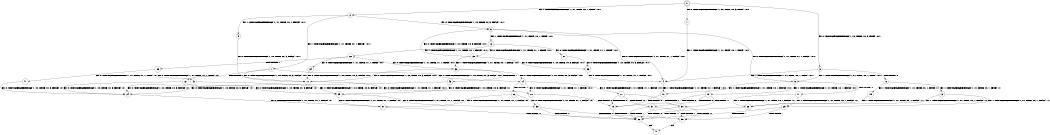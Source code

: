 digraph BCG {
size = "7, 10.5";
center = TRUE;
node [shape = circle];
0 [peripheries = 2];
0 -> 1 [label = "EX !0 !ATOMIC_EXCH_BRANCH (1, +0, TRUE, +0, 3, TRUE) !:0:1:"];
0 -> 2 [label = "EX !1 !ATOMIC_EXCH_BRANCH (1, +1, TRUE, +0, 1, TRUE) !:0:1:"];
0 -> 3 [label = "EX !0 !ATOMIC_EXCH_BRANCH (1, +0, TRUE, +0, 3, TRUE) !:0:1:"];
1 -> 4 [label = "EX !1 !ATOMIC_EXCH_BRANCH (1, +1, TRUE, +0, 1, TRUE) !:0:1:"];
2 -> 5 [label = "EX !1 !ATOMIC_EXCH_BRANCH (1, +1, TRUE, +0, 1, FALSE) !:0:1:"];
2 -> 6 [label = "EX !0 !ATOMIC_EXCH_BRANCH (1, +0, TRUE, +0, 3, FALSE) !:0:1:"];
2 -> 7 [label = "EX !1 !ATOMIC_EXCH_BRANCH (1, +1, TRUE, +0, 1, FALSE) !:0:1:"];
3 -> 4 [label = "EX !1 !ATOMIC_EXCH_BRANCH (1, +1, TRUE, +0, 1, TRUE) !:0:1:"];
3 -> 8 [label = "TERMINATE !0"];
3 -> 9 [label = "EX !1 !ATOMIC_EXCH_BRANCH (1, +1, TRUE, +0, 1, TRUE) !:0:1:"];
4 -> 10 [label = "EX !1 !ATOMIC_EXCH_BRANCH (1, +1, TRUE, +0, 1, FALSE) !:0:1:"];
5 -> 11 [label = "EX !0 !ATOMIC_EXCH_BRANCH (1, +0, TRUE, +0, 3, FALSE) !:0:1:"];
6 -> 4 [label = "EX !0 !ATOMIC_EXCH_BRANCH (1, +1, TRUE, +1, 1, FALSE) !:0:1:"];
6 -> 12 [label = "EX !1 !ATOMIC_EXCH_BRANCH (1, +1, TRUE, +0, 1, TRUE) !:0:1:"];
6 -> 9 [label = "EX !0 !ATOMIC_EXCH_BRANCH (1, +1, TRUE, +1, 1, FALSE) !:0:1:"];
7 -> 11 [label = "EX !0 !ATOMIC_EXCH_BRANCH (1, +0, TRUE, +0, 3, FALSE) !:0:1:"];
7 -> 13 [label = "TERMINATE !1"];
7 -> 14 [label = "EX !0 !ATOMIC_EXCH_BRANCH (1, +0, TRUE, +0, 3, FALSE) !:0:1:"];
8 -> 15 [label = "EX !1 !ATOMIC_EXCH_BRANCH (1, +1, TRUE, +0, 1, TRUE) !:1:"];
8 -> 16 [label = "EX !1 !ATOMIC_EXCH_BRANCH (1, +1, TRUE, +0, 1, TRUE) !:1:"];
9 -> 10 [label = "EX !1 !ATOMIC_EXCH_BRANCH (1, +1, TRUE, +0, 1, FALSE) !:0:1:"];
9 -> 17 [label = "TERMINATE !0"];
9 -> 18 [label = "EX !1 !ATOMIC_EXCH_BRANCH (1, +1, TRUE, +0, 1, FALSE) !:0:1:"];
10 -> 19 [label = "TERMINATE !0"];
11 -> 20 [label = "EX !0 !ATOMIC_EXCH_BRANCH (1, +1, TRUE, +1, 1, FALSE) !:0:1:"];
12 -> 21 [label = "EX !0 !ATOMIC_EXCH_BRANCH (1, +1, TRUE, +1, 1, TRUE) !:0:1:"];
12 -> 22 [label = "EX !1 !ATOMIC_EXCH_BRANCH (1, +1, TRUE, +0, 1, FALSE) !:0:1:"];
12 -> 23 [label = "EX !0 !ATOMIC_EXCH_BRANCH (1, +1, TRUE, +1, 1, TRUE) !:0:1:"];
13 -> 24 [label = "EX !0 !ATOMIC_EXCH_BRANCH (1, +0, TRUE, +0, 3, FALSE) !:0:"];
13 -> 25 [label = "EX !0 !ATOMIC_EXCH_BRANCH (1, +0, TRUE, +0, 3, FALSE) !:0:"];
14 -> 20 [label = "EX !0 !ATOMIC_EXCH_BRANCH (1, +1, TRUE, +1, 1, FALSE) !:0:1:"];
14 -> 26 [label = "TERMINATE !1"];
14 -> 27 [label = "EX !0 !ATOMIC_EXCH_BRANCH (1, +1, TRUE, +1, 1, FALSE) !:0:1:"];
15 -> 28 [label = "EX !1 !ATOMIC_EXCH_BRANCH (1, +1, TRUE, +0, 1, FALSE) !:1:"];
16 -> 28 [label = "EX !1 !ATOMIC_EXCH_BRANCH (1, +1, TRUE, +0, 1, FALSE) !:1:"];
16 -> 29 [label = "EX !1 !ATOMIC_EXCH_BRANCH (1, +1, TRUE, +0, 1, FALSE) !:1:"];
17 -> 28 [label = "EX !1 !ATOMIC_EXCH_BRANCH (1, +1, TRUE, +0, 1, FALSE) !:1:"];
17 -> 29 [label = "EX !1 !ATOMIC_EXCH_BRANCH (1, +1, TRUE, +0, 1, FALSE) !:1:"];
18 -> 19 [label = "TERMINATE !0"];
18 -> 30 [label = "TERMINATE !1"];
18 -> 31 [label = "TERMINATE !0"];
19 -> 32 [label = "TERMINATE !1"];
20 -> 19 [label = "TERMINATE !0"];
21 -> 33 [label = "EX !0 !ATOMIC_EXCH_BRANCH (1, +0, TRUE, +0, 3, FALSE) !:0:1:"];
22 -> 34 [label = "EX !0 !ATOMIC_EXCH_BRANCH (1, +1, TRUE, +1, 1, TRUE) !:0:1:"];
22 -> 35 [label = "TERMINATE !1"];
22 -> 36 [label = "EX !0 !ATOMIC_EXCH_BRANCH (1, +1, TRUE, +1, 1, TRUE) !:0:1:"];
23 -> 33 [label = "EX !0 !ATOMIC_EXCH_BRANCH (1, +0, TRUE, +0, 3, FALSE) !:0:1:"];
23 -> 36 [label = "EX !1 !ATOMIC_EXCH_BRANCH (1, +1, TRUE, +0, 1, FALSE) !:0:1:"];
23 -> 6 [label = "EX !0 !ATOMIC_EXCH_BRANCH (1, +0, TRUE, +0, 3, FALSE) !:0:1:"];
24 -> 37 [label = "EX !0 !ATOMIC_EXCH_BRANCH (1, +1, TRUE, +1, 1, FALSE) !:0:"];
25 -> 37 [label = "EX !0 !ATOMIC_EXCH_BRANCH (1, +1, TRUE, +1, 1, FALSE) !:0:"];
25 -> 38 [label = "EX !0 !ATOMIC_EXCH_BRANCH (1, +1, TRUE, +1, 1, FALSE) !:0:"];
26 -> 37 [label = "EX !0 !ATOMIC_EXCH_BRANCH (1, +1, TRUE, +1, 1, FALSE) !:0:"];
26 -> 38 [label = "EX !0 !ATOMIC_EXCH_BRANCH (1, +1, TRUE, +1, 1, FALSE) !:0:"];
27 -> 19 [label = "TERMINATE !0"];
27 -> 30 [label = "TERMINATE !1"];
27 -> 31 [label = "TERMINATE !0"];
28 -> 32 [label = "TERMINATE !1"];
29 -> 32 [label = "TERMINATE !1"];
29 -> 39 [label = "TERMINATE !1"];
30 -> 32 [label = "TERMINATE !0"];
30 -> 39 [label = "TERMINATE !0"];
31 -> 32 [label = "TERMINATE !1"];
31 -> 39 [label = "TERMINATE !1"];
32 -> 40 [label = "exit"];
33 -> 4 [label = "EX !0 !ATOMIC_EXCH_BRANCH (1, +1, TRUE, +1, 1, FALSE) !:0:1:"];
34 -> 11 [label = "EX !0 !ATOMIC_EXCH_BRANCH (1, +0, TRUE, +0, 3, FALSE) !:0:1:"];
35 -> 41 [label = "EX !0 !ATOMIC_EXCH_BRANCH (1, +1, TRUE, +1, 1, TRUE) !:0:"];
35 -> 42 [label = "EX !0 !ATOMIC_EXCH_BRANCH (1, +1, TRUE, +1, 1, TRUE) !:0:"];
36 -> 11 [label = "EX !0 !ATOMIC_EXCH_BRANCH (1, +0, TRUE, +0, 3, FALSE) !:0:1:"];
36 -> 43 [label = "TERMINATE !1"];
36 -> 14 [label = "EX !0 !ATOMIC_EXCH_BRANCH (1, +0, TRUE, +0, 3, FALSE) !:0:1:"];
37 -> 32 [label = "TERMINATE !0"];
38 -> 32 [label = "TERMINATE !0"];
38 -> 39 [label = "TERMINATE !0"];
39 -> 40 [label = "exit"];
41 -> 24 [label = "EX !0 !ATOMIC_EXCH_BRANCH (1, +0, TRUE, +0, 3, FALSE) !:0:"];
42 -> 24 [label = "EX !0 !ATOMIC_EXCH_BRANCH (1, +0, TRUE, +0, 3, FALSE) !:0:"];
42 -> 25 [label = "EX !0 !ATOMIC_EXCH_BRANCH (1, +0, TRUE, +0, 3, FALSE) !:0:"];
43 -> 24 [label = "EX !0 !ATOMIC_EXCH_BRANCH (1, +0, TRUE, +0, 3, FALSE) !:0:"];
43 -> 25 [label = "EX !0 !ATOMIC_EXCH_BRANCH (1, +0, TRUE, +0, 3, FALSE) !:0:"];
}
